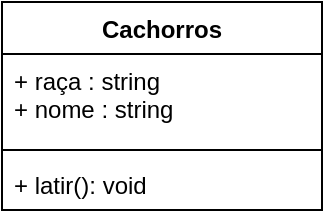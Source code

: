 <mxfile version="21.6.9" type="device">
  <diagram name="Página-1" id="0At9hReQuFiGMxcrqQHV">
    <mxGraphModel dx="583" dy="319" grid="1" gridSize="10" guides="1" tooltips="1" connect="1" arrows="1" fold="1" page="1" pageScale="1" pageWidth="827" pageHeight="1169" math="0" shadow="0">
      <root>
        <mxCell id="0" />
        <mxCell id="1" parent="0" />
        <mxCell id="AWA16Lkj3GcSTUCnrSdp-5" value="&lt;font style=&quot;vertical-align: inherit;&quot;&gt;&lt;font style=&quot;vertical-align: inherit;&quot;&gt;Cachorros&lt;/font&gt;&lt;/font&gt;" style="swimlane;fontStyle=1;align=center;verticalAlign=top;childLayout=stackLayout;horizontal=1;startSize=26;horizontalStack=0;resizeParent=1;resizeParentMax=0;resizeLast=0;collapsible=1;marginBottom=0;whiteSpace=wrap;html=1;" vertex="1" parent="1">
          <mxGeometry x="360" y="270" width="160" height="104" as="geometry" />
        </mxCell>
        <mxCell id="AWA16Lkj3GcSTUCnrSdp-6" value="&lt;font style=&quot;vertical-align: inherit;&quot;&gt;&lt;font style=&quot;vertical-align: inherit;&quot;&gt;&lt;font style=&quot;vertical-align: inherit;&quot;&gt;&lt;font style=&quot;vertical-align: inherit;&quot;&gt;+ raça : string&lt;br&gt;&lt;/font&gt;&lt;/font&gt;&lt;font style=&quot;vertical-align: inherit;&quot;&gt;&lt;font style=&quot;vertical-align: inherit;&quot;&gt;+ nome : string&lt;/font&gt;&lt;/font&gt;&lt;br&gt;&lt;br&gt;&lt;/font&gt;&lt;/font&gt;" style="text;strokeColor=none;fillColor=none;align=left;verticalAlign=top;spacingLeft=4;spacingRight=4;overflow=hidden;rotatable=0;points=[[0,0.5],[1,0.5]];portConstraint=eastwest;whiteSpace=wrap;html=1;" vertex="1" parent="AWA16Lkj3GcSTUCnrSdp-5">
          <mxGeometry y="26" width="160" height="44" as="geometry" />
        </mxCell>
        <mxCell id="AWA16Lkj3GcSTUCnrSdp-7" value="" style="line;strokeWidth=1;fillColor=none;align=left;verticalAlign=middle;spacingTop=-1;spacingLeft=3;spacingRight=3;rotatable=0;labelPosition=right;points=[];portConstraint=eastwest;strokeColor=inherit;" vertex="1" parent="AWA16Lkj3GcSTUCnrSdp-5">
          <mxGeometry y="70" width="160" height="8" as="geometry" />
        </mxCell>
        <mxCell id="AWA16Lkj3GcSTUCnrSdp-8" value="&lt;font style=&quot;vertical-align: inherit;&quot;&gt;&lt;font style=&quot;vertical-align: inherit;&quot;&gt;+ latir(): void&lt;/font&gt;&lt;/font&gt;" style="text;strokeColor=none;fillColor=none;align=left;verticalAlign=top;spacingLeft=4;spacingRight=4;overflow=hidden;rotatable=0;points=[[0,0.5],[1,0.5]];portConstraint=eastwest;whiteSpace=wrap;html=1;" vertex="1" parent="AWA16Lkj3GcSTUCnrSdp-5">
          <mxGeometry y="78" width="160" height="26" as="geometry" />
        </mxCell>
      </root>
    </mxGraphModel>
  </diagram>
</mxfile>
